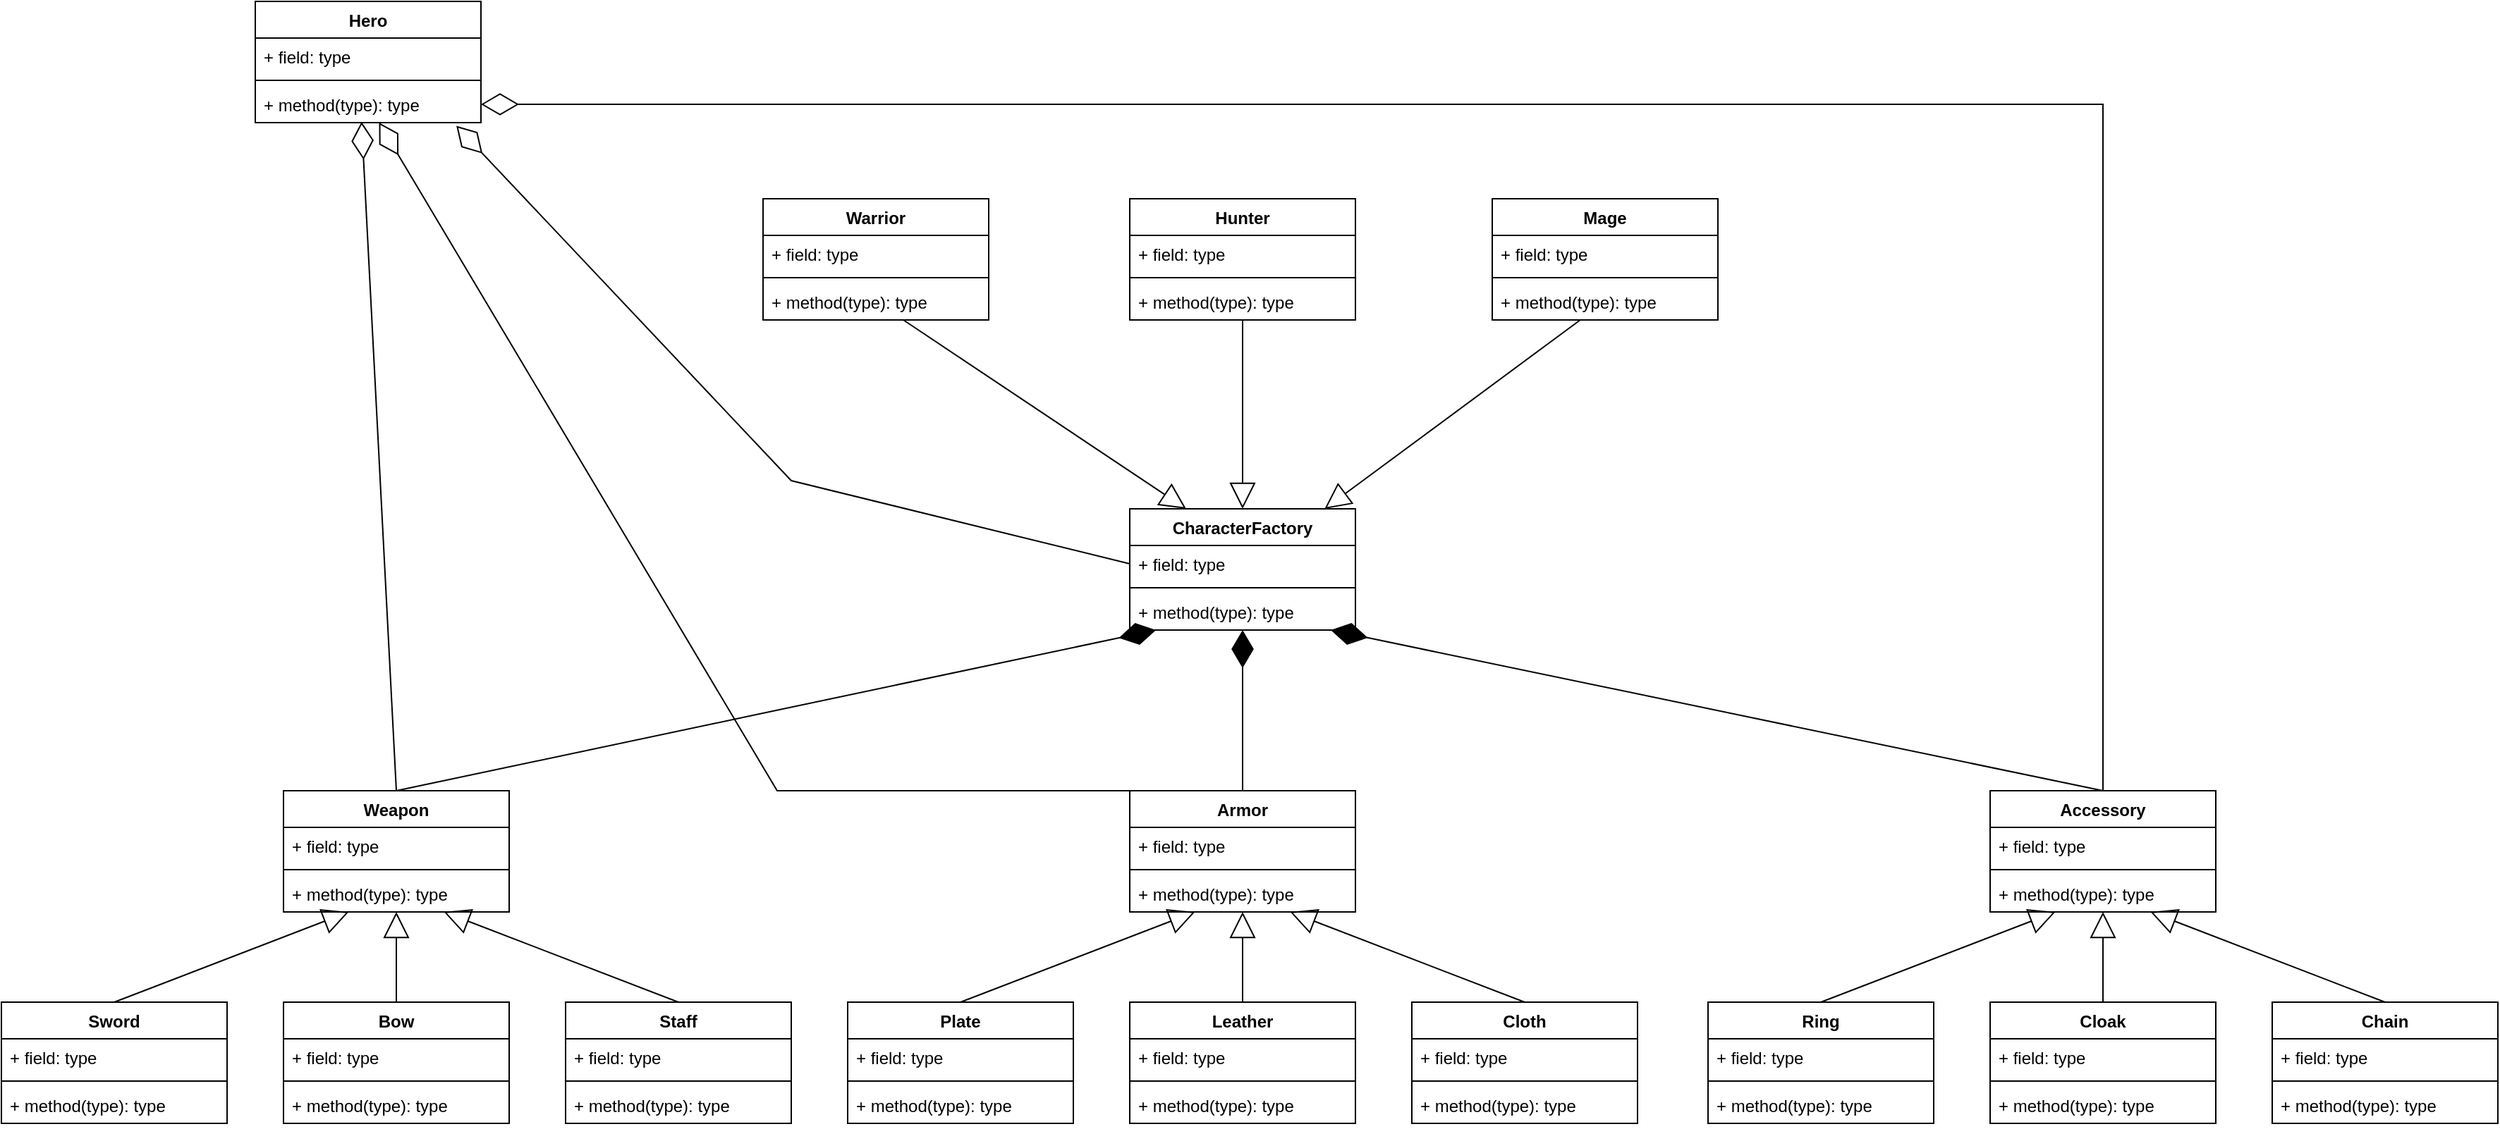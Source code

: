 <mxfile version="21.3.8" type="device">
  <diagram id="C5RBs43oDa-KdzZeNtuy" name="Page-1">
    <mxGraphModel dx="2876" dy="2306" grid="1" gridSize="10" guides="1" tooltips="1" connect="1" arrows="1" fold="1" page="1" pageScale="1" pageWidth="827" pageHeight="1169" math="0" shadow="0">
      <root>
        <mxCell id="WIyWlLk6GJQsqaUBKTNV-0" />
        <mxCell id="WIyWlLk6GJQsqaUBKTNV-1" parent="WIyWlLk6GJQsqaUBKTNV-0" />
        <mxCell id="lAHJFoaxMktdDMMW2xff-0" value="Weapon" style="swimlane;fontStyle=1;align=center;verticalAlign=top;childLayout=stackLayout;horizontal=1;startSize=26;horizontalStack=0;resizeParent=1;resizeParentMax=0;resizeLast=0;collapsible=1;marginBottom=0;whiteSpace=wrap;html=1;" vertex="1" parent="WIyWlLk6GJQsqaUBKTNV-1">
          <mxGeometry x="-30" y="50" width="160" height="86" as="geometry" />
        </mxCell>
        <mxCell id="lAHJFoaxMktdDMMW2xff-1" value="+ field: type" style="text;strokeColor=none;fillColor=none;align=left;verticalAlign=top;spacingLeft=4;spacingRight=4;overflow=hidden;rotatable=0;points=[[0,0.5],[1,0.5]];portConstraint=eastwest;whiteSpace=wrap;html=1;" vertex="1" parent="lAHJFoaxMktdDMMW2xff-0">
          <mxGeometry y="26" width="160" height="26" as="geometry" />
        </mxCell>
        <mxCell id="lAHJFoaxMktdDMMW2xff-2" value="" style="line;strokeWidth=1;fillColor=none;align=left;verticalAlign=middle;spacingTop=-1;spacingLeft=3;spacingRight=3;rotatable=0;labelPosition=right;points=[];portConstraint=eastwest;strokeColor=inherit;" vertex="1" parent="lAHJFoaxMktdDMMW2xff-0">
          <mxGeometry y="52" width="160" height="8" as="geometry" />
        </mxCell>
        <mxCell id="lAHJFoaxMktdDMMW2xff-3" value="+ method(type): type" style="text;strokeColor=none;fillColor=none;align=left;verticalAlign=top;spacingLeft=4;spacingRight=4;overflow=hidden;rotatable=0;points=[[0,0.5],[1,0.5]];portConstraint=eastwest;whiteSpace=wrap;html=1;" vertex="1" parent="lAHJFoaxMktdDMMW2xff-0">
          <mxGeometry y="60" width="160" height="26" as="geometry" />
        </mxCell>
        <mxCell id="lAHJFoaxMktdDMMW2xff-4" value="Armor" style="swimlane;fontStyle=1;align=center;verticalAlign=top;childLayout=stackLayout;horizontal=1;startSize=26;horizontalStack=0;resizeParent=1;resizeParentMax=0;resizeLast=0;collapsible=1;marginBottom=0;whiteSpace=wrap;html=1;" vertex="1" parent="WIyWlLk6GJQsqaUBKTNV-1">
          <mxGeometry x="570" y="50" width="160" height="86" as="geometry" />
        </mxCell>
        <mxCell id="lAHJFoaxMktdDMMW2xff-5" value="+ field: type" style="text;strokeColor=none;fillColor=none;align=left;verticalAlign=top;spacingLeft=4;spacingRight=4;overflow=hidden;rotatable=0;points=[[0,0.5],[1,0.5]];portConstraint=eastwest;whiteSpace=wrap;html=1;" vertex="1" parent="lAHJFoaxMktdDMMW2xff-4">
          <mxGeometry y="26" width="160" height="26" as="geometry" />
        </mxCell>
        <mxCell id="lAHJFoaxMktdDMMW2xff-6" value="" style="line;strokeWidth=1;fillColor=none;align=left;verticalAlign=middle;spacingTop=-1;spacingLeft=3;spacingRight=3;rotatable=0;labelPosition=right;points=[];portConstraint=eastwest;strokeColor=inherit;" vertex="1" parent="lAHJFoaxMktdDMMW2xff-4">
          <mxGeometry y="52" width="160" height="8" as="geometry" />
        </mxCell>
        <mxCell id="lAHJFoaxMktdDMMW2xff-7" value="+ method(type): type" style="text;strokeColor=none;fillColor=none;align=left;verticalAlign=top;spacingLeft=4;spacingRight=4;overflow=hidden;rotatable=0;points=[[0,0.5],[1,0.5]];portConstraint=eastwest;whiteSpace=wrap;html=1;" vertex="1" parent="lAHJFoaxMktdDMMW2xff-4">
          <mxGeometry y="60" width="160" height="26" as="geometry" />
        </mxCell>
        <mxCell id="lAHJFoaxMktdDMMW2xff-8" value="Accessory" style="swimlane;fontStyle=1;align=center;verticalAlign=top;childLayout=stackLayout;horizontal=1;startSize=26;horizontalStack=0;resizeParent=1;resizeParentMax=0;resizeLast=0;collapsible=1;marginBottom=0;whiteSpace=wrap;html=1;" vertex="1" parent="WIyWlLk6GJQsqaUBKTNV-1">
          <mxGeometry x="1180" y="50" width="160" height="86" as="geometry" />
        </mxCell>
        <mxCell id="lAHJFoaxMktdDMMW2xff-9" value="+ field: type" style="text;strokeColor=none;fillColor=none;align=left;verticalAlign=top;spacingLeft=4;spacingRight=4;overflow=hidden;rotatable=0;points=[[0,0.5],[1,0.5]];portConstraint=eastwest;whiteSpace=wrap;html=1;" vertex="1" parent="lAHJFoaxMktdDMMW2xff-8">
          <mxGeometry y="26" width="160" height="26" as="geometry" />
        </mxCell>
        <mxCell id="lAHJFoaxMktdDMMW2xff-10" value="" style="line;strokeWidth=1;fillColor=none;align=left;verticalAlign=middle;spacingTop=-1;spacingLeft=3;spacingRight=3;rotatable=0;labelPosition=right;points=[];portConstraint=eastwest;strokeColor=inherit;" vertex="1" parent="lAHJFoaxMktdDMMW2xff-8">
          <mxGeometry y="52" width="160" height="8" as="geometry" />
        </mxCell>
        <mxCell id="lAHJFoaxMktdDMMW2xff-11" value="+ method(type): type" style="text;strokeColor=none;fillColor=none;align=left;verticalAlign=top;spacingLeft=4;spacingRight=4;overflow=hidden;rotatable=0;points=[[0,0.5],[1,0.5]];portConstraint=eastwest;whiteSpace=wrap;html=1;" vertex="1" parent="lAHJFoaxMktdDMMW2xff-8">
          <mxGeometry y="60" width="160" height="26" as="geometry" />
        </mxCell>
        <mxCell id="lAHJFoaxMktdDMMW2xff-12" value="Sword" style="swimlane;fontStyle=1;align=center;verticalAlign=top;childLayout=stackLayout;horizontal=1;startSize=26;horizontalStack=0;resizeParent=1;resizeParentMax=0;resizeLast=0;collapsible=1;marginBottom=0;whiteSpace=wrap;html=1;" vertex="1" parent="WIyWlLk6GJQsqaUBKTNV-1">
          <mxGeometry x="-230" y="200" width="160" height="86" as="geometry" />
        </mxCell>
        <mxCell id="lAHJFoaxMktdDMMW2xff-13" value="+ field: type" style="text;strokeColor=none;fillColor=none;align=left;verticalAlign=top;spacingLeft=4;spacingRight=4;overflow=hidden;rotatable=0;points=[[0,0.5],[1,0.5]];portConstraint=eastwest;whiteSpace=wrap;html=1;" vertex="1" parent="lAHJFoaxMktdDMMW2xff-12">
          <mxGeometry y="26" width="160" height="26" as="geometry" />
        </mxCell>
        <mxCell id="lAHJFoaxMktdDMMW2xff-14" value="" style="line;strokeWidth=1;fillColor=none;align=left;verticalAlign=middle;spacingTop=-1;spacingLeft=3;spacingRight=3;rotatable=0;labelPosition=right;points=[];portConstraint=eastwest;strokeColor=inherit;" vertex="1" parent="lAHJFoaxMktdDMMW2xff-12">
          <mxGeometry y="52" width="160" height="8" as="geometry" />
        </mxCell>
        <mxCell id="lAHJFoaxMktdDMMW2xff-15" value="+ method(type): type" style="text;strokeColor=none;fillColor=none;align=left;verticalAlign=top;spacingLeft=4;spacingRight=4;overflow=hidden;rotatable=0;points=[[0,0.5],[1,0.5]];portConstraint=eastwest;whiteSpace=wrap;html=1;" vertex="1" parent="lAHJFoaxMktdDMMW2xff-12">
          <mxGeometry y="60" width="160" height="26" as="geometry" />
        </mxCell>
        <mxCell id="lAHJFoaxMktdDMMW2xff-16" value="Bow" style="swimlane;fontStyle=1;align=center;verticalAlign=top;childLayout=stackLayout;horizontal=1;startSize=26;horizontalStack=0;resizeParent=1;resizeParentMax=0;resizeLast=0;collapsible=1;marginBottom=0;whiteSpace=wrap;html=1;" vertex="1" parent="WIyWlLk6GJQsqaUBKTNV-1">
          <mxGeometry x="-30" y="200" width="160" height="86" as="geometry" />
        </mxCell>
        <mxCell id="lAHJFoaxMktdDMMW2xff-17" value="+ field: type" style="text;strokeColor=none;fillColor=none;align=left;verticalAlign=top;spacingLeft=4;spacingRight=4;overflow=hidden;rotatable=0;points=[[0,0.5],[1,0.5]];portConstraint=eastwest;whiteSpace=wrap;html=1;" vertex="1" parent="lAHJFoaxMktdDMMW2xff-16">
          <mxGeometry y="26" width="160" height="26" as="geometry" />
        </mxCell>
        <mxCell id="lAHJFoaxMktdDMMW2xff-18" value="" style="line;strokeWidth=1;fillColor=none;align=left;verticalAlign=middle;spacingTop=-1;spacingLeft=3;spacingRight=3;rotatable=0;labelPosition=right;points=[];portConstraint=eastwest;strokeColor=inherit;" vertex="1" parent="lAHJFoaxMktdDMMW2xff-16">
          <mxGeometry y="52" width="160" height="8" as="geometry" />
        </mxCell>
        <mxCell id="lAHJFoaxMktdDMMW2xff-19" value="+ method(type): type" style="text;strokeColor=none;fillColor=none;align=left;verticalAlign=top;spacingLeft=4;spacingRight=4;overflow=hidden;rotatable=0;points=[[0,0.5],[1,0.5]];portConstraint=eastwest;whiteSpace=wrap;html=1;" vertex="1" parent="lAHJFoaxMktdDMMW2xff-16">
          <mxGeometry y="60" width="160" height="26" as="geometry" />
        </mxCell>
        <mxCell id="lAHJFoaxMktdDMMW2xff-20" value="Staff" style="swimlane;fontStyle=1;align=center;verticalAlign=top;childLayout=stackLayout;horizontal=1;startSize=26;horizontalStack=0;resizeParent=1;resizeParentMax=0;resizeLast=0;collapsible=1;marginBottom=0;whiteSpace=wrap;html=1;" vertex="1" parent="WIyWlLk6GJQsqaUBKTNV-1">
          <mxGeometry x="170" y="200" width="160" height="86" as="geometry" />
        </mxCell>
        <mxCell id="lAHJFoaxMktdDMMW2xff-21" value="+ field: type" style="text;strokeColor=none;fillColor=none;align=left;verticalAlign=top;spacingLeft=4;spacingRight=4;overflow=hidden;rotatable=0;points=[[0,0.5],[1,0.5]];portConstraint=eastwest;whiteSpace=wrap;html=1;" vertex="1" parent="lAHJFoaxMktdDMMW2xff-20">
          <mxGeometry y="26" width="160" height="26" as="geometry" />
        </mxCell>
        <mxCell id="lAHJFoaxMktdDMMW2xff-22" value="" style="line;strokeWidth=1;fillColor=none;align=left;verticalAlign=middle;spacingTop=-1;spacingLeft=3;spacingRight=3;rotatable=0;labelPosition=right;points=[];portConstraint=eastwest;strokeColor=inherit;" vertex="1" parent="lAHJFoaxMktdDMMW2xff-20">
          <mxGeometry y="52" width="160" height="8" as="geometry" />
        </mxCell>
        <mxCell id="lAHJFoaxMktdDMMW2xff-23" value="+ method(type): type" style="text;strokeColor=none;fillColor=none;align=left;verticalAlign=top;spacingLeft=4;spacingRight=4;overflow=hidden;rotatable=0;points=[[0,0.5],[1,0.5]];portConstraint=eastwest;whiteSpace=wrap;html=1;" vertex="1" parent="lAHJFoaxMktdDMMW2xff-20">
          <mxGeometry y="60" width="160" height="26" as="geometry" />
        </mxCell>
        <mxCell id="lAHJFoaxMktdDMMW2xff-24" value="Plate" style="swimlane;fontStyle=1;align=center;verticalAlign=top;childLayout=stackLayout;horizontal=1;startSize=26;horizontalStack=0;resizeParent=1;resizeParentMax=0;resizeLast=0;collapsible=1;marginBottom=0;whiteSpace=wrap;html=1;" vertex="1" parent="WIyWlLk6GJQsqaUBKTNV-1">
          <mxGeometry x="370" y="200" width="160" height="86" as="geometry" />
        </mxCell>
        <mxCell id="lAHJFoaxMktdDMMW2xff-25" value="+ field: type" style="text;strokeColor=none;fillColor=none;align=left;verticalAlign=top;spacingLeft=4;spacingRight=4;overflow=hidden;rotatable=0;points=[[0,0.5],[1,0.5]];portConstraint=eastwest;whiteSpace=wrap;html=1;" vertex="1" parent="lAHJFoaxMktdDMMW2xff-24">
          <mxGeometry y="26" width="160" height="26" as="geometry" />
        </mxCell>
        <mxCell id="lAHJFoaxMktdDMMW2xff-26" value="" style="line;strokeWidth=1;fillColor=none;align=left;verticalAlign=middle;spacingTop=-1;spacingLeft=3;spacingRight=3;rotatable=0;labelPosition=right;points=[];portConstraint=eastwest;strokeColor=inherit;" vertex="1" parent="lAHJFoaxMktdDMMW2xff-24">
          <mxGeometry y="52" width="160" height="8" as="geometry" />
        </mxCell>
        <mxCell id="lAHJFoaxMktdDMMW2xff-27" value="+ method(type): type" style="text;strokeColor=none;fillColor=none;align=left;verticalAlign=top;spacingLeft=4;spacingRight=4;overflow=hidden;rotatable=0;points=[[0,0.5],[1,0.5]];portConstraint=eastwest;whiteSpace=wrap;html=1;" vertex="1" parent="lAHJFoaxMktdDMMW2xff-24">
          <mxGeometry y="60" width="160" height="26" as="geometry" />
        </mxCell>
        <mxCell id="lAHJFoaxMktdDMMW2xff-28" value="Leather" style="swimlane;fontStyle=1;align=center;verticalAlign=top;childLayout=stackLayout;horizontal=1;startSize=26;horizontalStack=0;resizeParent=1;resizeParentMax=0;resizeLast=0;collapsible=1;marginBottom=0;whiteSpace=wrap;html=1;" vertex="1" parent="WIyWlLk6GJQsqaUBKTNV-1">
          <mxGeometry x="570" y="200" width="160" height="86" as="geometry" />
        </mxCell>
        <mxCell id="lAHJFoaxMktdDMMW2xff-29" value="+ field: type" style="text;strokeColor=none;fillColor=none;align=left;verticalAlign=top;spacingLeft=4;spacingRight=4;overflow=hidden;rotatable=0;points=[[0,0.5],[1,0.5]];portConstraint=eastwest;whiteSpace=wrap;html=1;" vertex="1" parent="lAHJFoaxMktdDMMW2xff-28">
          <mxGeometry y="26" width="160" height="26" as="geometry" />
        </mxCell>
        <mxCell id="lAHJFoaxMktdDMMW2xff-30" value="" style="line;strokeWidth=1;fillColor=none;align=left;verticalAlign=middle;spacingTop=-1;spacingLeft=3;spacingRight=3;rotatable=0;labelPosition=right;points=[];portConstraint=eastwest;strokeColor=inherit;" vertex="1" parent="lAHJFoaxMktdDMMW2xff-28">
          <mxGeometry y="52" width="160" height="8" as="geometry" />
        </mxCell>
        <mxCell id="lAHJFoaxMktdDMMW2xff-31" value="+ method(type): type" style="text;strokeColor=none;fillColor=none;align=left;verticalAlign=top;spacingLeft=4;spacingRight=4;overflow=hidden;rotatable=0;points=[[0,0.5],[1,0.5]];portConstraint=eastwest;whiteSpace=wrap;html=1;" vertex="1" parent="lAHJFoaxMktdDMMW2xff-28">
          <mxGeometry y="60" width="160" height="26" as="geometry" />
        </mxCell>
        <mxCell id="lAHJFoaxMktdDMMW2xff-32" value="Cloth" style="swimlane;fontStyle=1;align=center;verticalAlign=top;childLayout=stackLayout;horizontal=1;startSize=26;horizontalStack=0;resizeParent=1;resizeParentMax=0;resizeLast=0;collapsible=1;marginBottom=0;whiteSpace=wrap;html=1;" vertex="1" parent="WIyWlLk6GJQsqaUBKTNV-1">
          <mxGeometry x="770" y="200" width="160" height="86" as="geometry" />
        </mxCell>
        <mxCell id="lAHJFoaxMktdDMMW2xff-33" value="+ field: type" style="text;strokeColor=none;fillColor=none;align=left;verticalAlign=top;spacingLeft=4;spacingRight=4;overflow=hidden;rotatable=0;points=[[0,0.5],[1,0.5]];portConstraint=eastwest;whiteSpace=wrap;html=1;" vertex="1" parent="lAHJFoaxMktdDMMW2xff-32">
          <mxGeometry y="26" width="160" height="26" as="geometry" />
        </mxCell>
        <mxCell id="lAHJFoaxMktdDMMW2xff-34" value="" style="line;strokeWidth=1;fillColor=none;align=left;verticalAlign=middle;spacingTop=-1;spacingLeft=3;spacingRight=3;rotatable=0;labelPosition=right;points=[];portConstraint=eastwest;strokeColor=inherit;" vertex="1" parent="lAHJFoaxMktdDMMW2xff-32">
          <mxGeometry y="52" width="160" height="8" as="geometry" />
        </mxCell>
        <mxCell id="lAHJFoaxMktdDMMW2xff-35" value="+ method(type): type" style="text;strokeColor=none;fillColor=none;align=left;verticalAlign=top;spacingLeft=4;spacingRight=4;overflow=hidden;rotatable=0;points=[[0,0.5],[1,0.5]];portConstraint=eastwest;whiteSpace=wrap;html=1;" vertex="1" parent="lAHJFoaxMktdDMMW2xff-32">
          <mxGeometry y="60" width="160" height="26" as="geometry" />
        </mxCell>
        <mxCell id="lAHJFoaxMktdDMMW2xff-36" value="Ring" style="swimlane;fontStyle=1;align=center;verticalAlign=top;childLayout=stackLayout;horizontal=1;startSize=26;horizontalStack=0;resizeParent=1;resizeParentMax=0;resizeLast=0;collapsible=1;marginBottom=0;whiteSpace=wrap;html=1;" vertex="1" parent="WIyWlLk6GJQsqaUBKTNV-1">
          <mxGeometry x="980" y="200" width="160" height="86" as="geometry" />
        </mxCell>
        <mxCell id="lAHJFoaxMktdDMMW2xff-37" value="+ field: type" style="text;strokeColor=none;fillColor=none;align=left;verticalAlign=top;spacingLeft=4;spacingRight=4;overflow=hidden;rotatable=0;points=[[0,0.5],[1,0.5]];portConstraint=eastwest;whiteSpace=wrap;html=1;" vertex="1" parent="lAHJFoaxMktdDMMW2xff-36">
          <mxGeometry y="26" width="160" height="26" as="geometry" />
        </mxCell>
        <mxCell id="lAHJFoaxMktdDMMW2xff-38" value="" style="line;strokeWidth=1;fillColor=none;align=left;verticalAlign=middle;spacingTop=-1;spacingLeft=3;spacingRight=3;rotatable=0;labelPosition=right;points=[];portConstraint=eastwest;strokeColor=inherit;" vertex="1" parent="lAHJFoaxMktdDMMW2xff-36">
          <mxGeometry y="52" width="160" height="8" as="geometry" />
        </mxCell>
        <mxCell id="lAHJFoaxMktdDMMW2xff-39" value="+ method(type): type" style="text;strokeColor=none;fillColor=none;align=left;verticalAlign=top;spacingLeft=4;spacingRight=4;overflow=hidden;rotatable=0;points=[[0,0.5],[1,0.5]];portConstraint=eastwest;whiteSpace=wrap;html=1;" vertex="1" parent="lAHJFoaxMktdDMMW2xff-36">
          <mxGeometry y="60" width="160" height="26" as="geometry" />
        </mxCell>
        <mxCell id="lAHJFoaxMktdDMMW2xff-40" value="Cloak" style="swimlane;fontStyle=1;align=center;verticalAlign=top;childLayout=stackLayout;horizontal=1;startSize=26;horizontalStack=0;resizeParent=1;resizeParentMax=0;resizeLast=0;collapsible=1;marginBottom=0;whiteSpace=wrap;html=1;" vertex="1" parent="WIyWlLk6GJQsqaUBKTNV-1">
          <mxGeometry x="1180" y="200" width="160" height="86" as="geometry" />
        </mxCell>
        <mxCell id="lAHJFoaxMktdDMMW2xff-41" value="+ field: type" style="text;strokeColor=none;fillColor=none;align=left;verticalAlign=top;spacingLeft=4;spacingRight=4;overflow=hidden;rotatable=0;points=[[0,0.5],[1,0.5]];portConstraint=eastwest;whiteSpace=wrap;html=1;" vertex="1" parent="lAHJFoaxMktdDMMW2xff-40">
          <mxGeometry y="26" width="160" height="26" as="geometry" />
        </mxCell>
        <mxCell id="lAHJFoaxMktdDMMW2xff-42" value="" style="line;strokeWidth=1;fillColor=none;align=left;verticalAlign=middle;spacingTop=-1;spacingLeft=3;spacingRight=3;rotatable=0;labelPosition=right;points=[];portConstraint=eastwest;strokeColor=inherit;" vertex="1" parent="lAHJFoaxMktdDMMW2xff-40">
          <mxGeometry y="52" width="160" height="8" as="geometry" />
        </mxCell>
        <mxCell id="lAHJFoaxMktdDMMW2xff-43" value="+ method(type): type" style="text;strokeColor=none;fillColor=none;align=left;verticalAlign=top;spacingLeft=4;spacingRight=4;overflow=hidden;rotatable=0;points=[[0,0.5],[1,0.5]];portConstraint=eastwest;whiteSpace=wrap;html=1;" vertex="1" parent="lAHJFoaxMktdDMMW2xff-40">
          <mxGeometry y="60" width="160" height="26" as="geometry" />
        </mxCell>
        <mxCell id="lAHJFoaxMktdDMMW2xff-44" value="Chain" style="swimlane;fontStyle=1;align=center;verticalAlign=top;childLayout=stackLayout;horizontal=1;startSize=26;horizontalStack=0;resizeParent=1;resizeParentMax=0;resizeLast=0;collapsible=1;marginBottom=0;whiteSpace=wrap;html=1;" vertex="1" parent="WIyWlLk6GJQsqaUBKTNV-1">
          <mxGeometry x="1380" y="200" width="160" height="86" as="geometry" />
        </mxCell>
        <mxCell id="lAHJFoaxMktdDMMW2xff-45" value="+ field: type" style="text;strokeColor=none;fillColor=none;align=left;verticalAlign=top;spacingLeft=4;spacingRight=4;overflow=hidden;rotatable=0;points=[[0,0.5],[1,0.5]];portConstraint=eastwest;whiteSpace=wrap;html=1;" vertex="1" parent="lAHJFoaxMktdDMMW2xff-44">
          <mxGeometry y="26" width="160" height="26" as="geometry" />
        </mxCell>
        <mxCell id="lAHJFoaxMktdDMMW2xff-46" value="" style="line;strokeWidth=1;fillColor=none;align=left;verticalAlign=middle;spacingTop=-1;spacingLeft=3;spacingRight=3;rotatable=0;labelPosition=right;points=[];portConstraint=eastwest;strokeColor=inherit;" vertex="1" parent="lAHJFoaxMktdDMMW2xff-44">
          <mxGeometry y="52" width="160" height="8" as="geometry" />
        </mxCell>
        <mxCell id="lAHJFoaxMktdDMMW2xff-47" value="+ method(type): type" style="text;strokeColor=none;fillColor=none;align=left;verticalAlign=top;spacingLeft=4;spacingRight=4;overflow=hidden;rotatable=0;points=[[0,0.5],[1,0.5]];portConstraint=eastwest;whiteSpace=wrap;html=1;" vertex="1" parent="lAHJFoaxMktdDMMW2xff-44">
          <mxGeometry y="60" width="160" height="26" as="geometry" />
        </mxCell>
        <mxCell id="lAHJFoaxMktdDMMW2xff-48" value="CharacterFactory" style="swimlane;fontStyle=1;align=center;verticalAlign=top;childLayout=stackLayout;horizontal=1;startSize=26;horizontalStack=0;resizeParent=1;resizeParentMax=0;resizeLast=0;collapsible=1;marginBottom=0;whiteSpace=wrap;html=1;" vertex="1" parent="WIyWlLk6GJQsqaUBKTNV-1">
          <mxGeometry x="570" y="-150" width="160" height="86" as="geometry" />
        </mxCell>
        <mxCell id="lAHJFoaxMktdDMMW2xff-49" value="+ field: type" style="text;strokeColor=none;fillColor=none;align=left;verticalAlign=top;spacingLeft=4;spacingRight=4;overflow=hidden;rotatable=0;points=[[0,0.5],[1,0.5]];portConstraint=eastwest;whiteSpace=wrap;html=1;" vertex="1" parent="lAHJFoaxMktdDMMW2xff-48">
          <mxGeometry y="26" width="160" height="26" as="geometry" />
        </mxCell>
        <mxCell id="lAHJFoaxMktdDMMW2xff-50" value="" style="line;strokeWidth=1;fillColor=none;align=left;verticalAlign=middle;spacingTop=-1;spacingLeft=3;spacingRight=3;rotatable=0;labelPosition=right;points=[];portConstraint=eastwest;strokeColor=inherit;" vertex="1" parent="lAHJFoaxMktdDMMW2xff-48">
          <mxGeometry y="52" width="160" height="8" as="geometry" />
        </mxCell>
        <mxCell id="lAHJFoaxMktdDMMW2xff-51" value="+ method(type): type" style="text;strokeColor=none;fillColor=none;align=left;verticalAlign=top;spacingLeft=4;spacingRight=4;overflow=hidden;rotatable=0;points=[[0,0.5],[1,0.5]];portConstraint=eastwest;whiteSpace=wrap;html=1;" vertex="1" parent="lAHJFoaxMktdDMMW2xff-48">
          <mxGeometry y="60" width="160" height="26" as="geometry" />
        </mxCell>
        <mxCell id="lAHJFoaxMktdDMMW2xff-52" value="Warrior" style="swimlane;fontStyle=1;align=center;verticalAlign=top;childLayout=stackLayout;horizontal=1;startSize=26;horizontalStack=0;resizeParent=1;resizeParentMax=0;resizeLast=0;collapsible=1;marginBottom=0;whiteSpace=wrap;html=1;" vertex="1" parent="WIyWlLk6GJQsqaUBKTNV-1">
          <mxGeometry x="310" y="-370" width="160" height="86" as="geometry" />
        </mxCell>
        <mxCell id="lAHJFoaxMktdDMMW2xff-53" value="+ field: type" style="text;strokeColor=none;fillColor=none;align=left;verticalAlign=top;spacingLeft=4;spacingRight=4;overflow=hidden;rotatable=0;points=[[0,0.5],[1,0.5]];portConstraint=eastwest;whiteSpace=wrap;html=1;" vertex="1" parent="lAHJFoaxMktdDMMW2xff-52">
          <mxGeometry y="26" width="160" height="26" as="geometry" />
        </mxCell>
        <mxCell id="lAHJFoaxMktdDMMW2xff-54" value="" style="line;strokeWidth=1;fillColor=none;align=left;verticalAlign=middle;spacingTop=-1;spacingLeft=3;spacingRight=3;rotatable=0;labelPosition=right;points=[];portConstraint=eastwest;strokeColor=inherit;" vertex="1" parent="lAHJFoaxMktdDMMW2xff-52">
          <mxGeometry y="52" width="160" height="8" as="geometry" />
        </mxCell>
        <mxCell id="lAHJFoaxMktdDMMW2xff-55" value="+ method(type): type" style="text;strokeColor=none;fillColor=none;align=left;verticalAlign=top;spacingLeft=4;spacingRight=4;overflow=hidden;rotatable=0;points=[[0,0.5],[1,0.5]];portConstraint=eastwest;whiteSpace=wrap;html=1;" vertex="1" parent="lAHJFoaxMktdDMMW2xff-52">
          <mxGeometry y="60" width="160" height="26" as="geometry" />
        </mxCell>
        <mxCell id="lAHJFoaxMktdDMMW2xff-56" value="Hunter" style="swimlane;fontStyle=1;align=center;verticalAlign=top;childLayout=stackLayout;horizontal=1;startSize=26;horizontalStack=0;resizeParent=1;resizeParentMax=0;resizeLast=0;collapsible=1;marginBottom=0;whiteSpace=wrap;html=1;" vertex="1" parent="WIyWlLk6GJQsqaUBKTNV-1">
          <mxGeometry x="570" y="-370" width="160" height="86" as="geometry" />
        </mxCell>
        <mxCell id="lAHJFoaxMktdDMMW2xff-57" value="+ field: type" style="text;strokeColor=none;fillColor=none;align=left;verticalAlign=top;spacingLeft=4;spacingRight=4;overflow=hidden;rotatable=0;points=[[0,0.5],[1,0.5]];portConstraint=eastwest;whiteSpace=wrap;html=1;" vertex="1" parent="lAHJFoaxMktdDMMW2xff-56">
          <mxGeometry y="26" width="160" height="26" as="geometry" />
        </mxCell>
        <mxCell id="lAHJFoaxMktdDMMW2xff-58" value="" style="line;strokeWidth=1;fillColor=none;align=left;verticalAlign=middle;spacingTop=-1;spacingLeft=3;spacingRight=3;rotatable=0;labelPosition=right;points=[];portConstraint=eastwest;strokeColor=inherit;" vertex="1" parent="lAHJFoaxMktdDMMW2xff-56">
          <mxGeometry y="52" width="160" height="8" as="geometry" />
        </mxCell>
        <mxCell id="lAHJFoaxMktdDMMW2xff-59" value="+ method(type): type" style="text;strokeColor=none;fillColor=none;align=left;verticalAlign=top;spacingLeft=4;spacingRight=4;overflow=hidden;rotatable=0;points=[[0,0.5],[1,0.5]];portConstraint=eastwest;whiteSpace=wrap;html=1;" vertex="1" parent="lAHJFoaxMktdDMMW2xff-56">
          <mxGeometry y="60" width="160" height="26" as="geometry" />
        </mxCell>
        <mxCell id="lAHJFoaxMktdDMMW2xff-60" value="Mage" style="swimlane;fontStyle=1;align=center;verticalAlign=top;childLayout=stackLayout;horizontal=1;startSize=26;horizontalStack=0;resizeParent=1;resizeParentMax=0;resizeLast=0;collapsible=1;marginBottom=0;whiteSpace=wrap;html=1;" vertex="1" parent="WIyWlLk6GJQsqaUBKTNV-1">
          <mxGeometry x="827" y="-370" width="160" height="86" as="geometry" />
        </mxCell>
        <mxCell id="lAHJFoaxMktdDMMW2xff-61" value="+ field: type" style="text;strokeColor=none;fillColor=none;align=left;verticalAlign=top;spacingLeft=4;spacingRight=4;overflow=hidden;rotatable=0;points=[[0,0.5],[1,0.5]];portConstraint=eastwest;whiteSpace=wrap;html=1;" vertex="1" parent="lAHJFoaxMktdDMMW2xff-60">
          <mxGeometry y="26" width="160" height="26" as="geometry" />
        </mxCell>
        <mxCell id="lAHJFoaxMktdDMMW2xff-62" value="" style="line;strokeWidth=1;fillColor=none;align=left;verticalAlign=middle;spacingTop=-1;spacingLeft=3;spacingRight=3;rotatable=0;labelPosition=right;points=[];portConstraint=eastwest;strokeColor=inherit;" vertex="1" parent="lAHJFoaxMktdDMMW2xff-60">
          <mxGeometry y="52" width="160" height="8" as="geometry" />
        </mxCell>
        <mxCell id="lAHJFoaxMktdDMMW2xff-63" value="+ method(type): type" style="text;strokeColor=none;fillColor=none;align=left;verticalAlign=top;spacingLeft=4;spacingRight=4;overflow=hidden;rotatable=0;points=[[0,0.5],[1,0.5]];portConstraint=eastwest;whiteSpace=wrap;html=1;" vertex="1" parent="lAHJFoaxMktdDMMW2xff-60">
          <mxGeometry y="60" width="160" height="26" as="geometry" />
        </mxCell>
        <mxCell id="lAHJFoaxMktdDMMW2xff-64" value="Hero" style="swimlane;fontStyle=1;align=center;verticalAlign=top;childLayout=stackLayout;horizontal=1;startSize=26;horizontalStack=0;resizeParent=1;resizeParentMax=0;resizeLast=0;collapsible=1;marginBottom=0;whiteSpace=wrap;html=1;" vertex="1" parent="WIyWlLk6GJQsqaUBKTNV-1">
          <mxGeometry x="-50" y="-510" width="160" height="86" as="geometry" />
        </mxCell>
        <mxCell id="lAHJFoaxMktdDMMW2xff-65" value="+ field: type" style="text;strokeColor=none;fillColor=none;align=left;verticalAlign=top;spacingLeft=4;spacingRight=4;overflow=hidden;rotatable=0;points=[[0,0.5],[1,0.5]];portConstraint=eastwest;whiteSpace=wrap;html=1;" vertex="1" parent="lAHJFoaxMktdDMMW2xff-64">
          <mxGeometry y="26" width="160" height="26" as="geometry" />
        </mxCell>
        <mxCell id="lAHJFoaxMktdDMMW2xff-66" value="" style="line;strokeWidth=1;fillColor=none;align=left;verticalAlign=middle;spacingTop=-1;spacingLeft=3;spacingRight=3;rotatable=0;labelPosition=right;points=[];portConstraint=eastwest;strokeColor=inherit;" vertex="1" parent="lAHJFoaxMktdDMMW2xff-64">
          <mxGeometry y="52" width="160" height="8" as="geometry" />
        </mxCell>
        <mxCell id="lAHJFoaxMktdDMMW2xff-67" value="+ method(type): type" style="text;strokeColor=none;fillColor=none;align=left;verticalAlign=top;spacingLeft=4;spacingRight=4;overflow=hidden;rotatable=0;points=[[0,0.5],[1,0.5]];portConstraint=eastwest;whiteSpace=wrap;html=1;" vertex="1" parent="lAHJFoaxMktdDMMW2xff-64">
          <mxGeometry y="60" width="160" height="26" as="geometry" />
        </mxCell>
        <mxCell id="lAHJFoaxMktdDMMW2xff-68" value="" style="endArrow=block;endSize=16;endFill=0;html=1;rounded=0;exitX=0.5;exitY=0;exitDx=0;exitDy=0;" edge="1" parent="WIyWlLk6GJQsqaUBKTNV-1" source="lAHJFoaxMktdDMMW2xff-12" target="lAHJFoaxMktdDMMW2xff-3">
          <mxGeometry width="160" relative="1" as="geometry">
            <mxPoint x="-190" y="160" as="sourcePoint" />
            <mxPoint x="-30" y="160" as="targetPoint" />
          </mxGeometry>
        </mxCell>
        <mxCell id="lAHJFoaxMktdDMMW2xff-69" value="" style="endArrow=block;endSize=16;endFill=0;html=1;rounded=0;exitX=0.5;exitY=0;exitDx=0;exitDy=0;" edge="1" parent="WIyWlLk6GJQsqaUBKTNV-1" source="lAHJFoaxMktdDMMW2xff-16" target="lAHJFoaxMktdDMMW2xff-3">
          <mxGeometry width="160" relative="1" as="geometry">
            <mxPoint x="340" y="320" as="sourcePoint" />
            <mxPoint x="500" y="320" as="targetPoint" />
          </mxGeometry>
        </mxCell>
        <mxCell id="lAHJFoaxMktdDMMW2xff-70" value="" style="endArrow=block;endSize=16;endFill=0;html=1;rounded=0;exitX=0.5;exitY=0;exitDx=0;exitDy=0;" edge="1" parent="WIyWlLk6GJQsqaUBKTNV-1" source="lAHJFoaxMktdDMMW2xff-20" target="lAHJFoaxMktdDMMW2xff-3">
          <mxGeometry width="160" relative="1" as="geometry">
            <mxPoint x="350" y="330" as="sourcePoint" />
            <mxPoint x="510" y="330" as="targetPoint" />
          </mxGeometry>
        </mxCell>
        <mxCell id="lAHJFoaxMktdDMMW2xff-71" value="" style="endArrow=block;endSize=16;endFill=0;html=1;rounded=0;exitX=0.5;exitY=0;exitDx=0;exitDy=0;" edge="1" parent="WIyWlLk6GJQsqaUBKTNV-1" source="lAHJFoaxMktdDMMW2xff-24" target="lAHJFoaxMktdDMMW2xff-7">
          <mxGeometry width="160" relative="1" as="geometry">
            <mxPoint x="350" y="160" as="sourcePoint" />
            <mxPoint x="510" y="160" as="targetPoint" />
          </mxGeometry>
        </mxCell>
        <mxCell id="lAHJFoaxMktdDMMW2xff-77" value="" style="endArrow=block;endSize=16;endFill=0;html=1;rounded=0;exitX=0.5;exitY=0;exitDx=0;exitDy=0;" edge="1" parent="WIyWlLk6GJQsqaUBKTNV-1" source="lAHJFoaxMktdDMMW2xff-28" target="lAHJFoaxMktdDMMW2xff-7">
          <mxGeometry width="160" relative="1" as="geometry">
            <mxPoint x="340" y="350" as="sourcePoint" />
            <mxPoint x="500" y="350" as="targetPoint" />
          </mxGeometry>
        </mxCell>
        <mxCell id="lAHJFoaxMktdDMMW2xff-78" value="" style="endArrow=block;endSize=16;endFill=0;html=1;rounded=0;exitX=0.5;exitY=0;exitDx=0;exitDy=0;" edge="1" parent="WIyWlLk6GJQsqaUBKTNV-1" source="lAHJFoaxMktdDMMW2xff-32" target="lAHJFoaxMktdDMMW2xff-7">
          <mxGeometry width="160" relative="1" as="geometry">
            <mxPoint x="350" y="360" as="sourcePoint" />
            <mxPoint x="510" y="360" as="targetPoint" />
          </mxGeometry>
        </mxCell>
        <mxCell id="lAHJFoaxMktdDMMW2xff-79" value="" style="endArrow=block;endSize=16;endFill=0;html=1;rounded=0;exitX=0.5;exitY=0;exitDx=0;exitDy=0;" edge="1" parent="WIyWlLk6GJQsqaUBKTNV-1" source="lAHJFoaxMktdDMMW2xff-36" target="lAHJFoaxMktdDMMW2xff-11">
          <mxGeometry width="160" relative="1" as="geometry">
            <mxPoint x="1570" y="80" as="sourcePoint" />
            <mxPoint x="1730" y="80" as="targetPoint" />
          </mxGeometry>
        </mxCell>
        <mxCell id="lAHJFoaxMktdDMMW2xff-80" value="" style="endArrow=block;endSize=16;endFill=0;html=1;rounded=0;exitX=0.5;exitY=0;exitDx=0;exitDy=0;" edge="1" parent="WIyWlLk6GJQsqaUBKTNV-1" source="lAHJFoaxMktdDMMW2xff-40" target="lAHJFoaxMktdDMMW2xff-11">
          <mxGeometry width="160" relative="1" as="geometry">
            <mxPoint x="1580" y="90" as="sourcePoint" />
            <mxPoint x="1740" y="90" as="targetPoint" />
          </mxGeometry>
        </mxCell>
        <mxCell id="lAHJFoaxMktdDMMW2xff-81" value="" style="endArrow=block;endSize=16;endFill=0;html=1;rounded=0;exitX=0.5;exitY=0;exitDx=0;exitDy=0;" edge="1" parent="WIyWlLk6GJQsqaUBKTNV-1" source="lAHJFoaxMktdDMMW2xff-44" target="lAHJFoaxMktdDMMW2xff-11">
          <mxGeometry width="160" relative="1" as="geometry">
            <mxPoint x="1590" y="100" as="sourcePoint" />
            <mxPoint x="1750" y="100" as="targetPoint" />
          </mxGeometry>
        </mxCell>
        <mxCell id="lAHJFoaxMktdDMMW2xff-86" value="" style="endArrow=diamondThin;endFill=1;endSize=24;html=1;rounded=0;exitX=0.5;exitY=0;exitDx=0;exitDy=0;" edge="1" parent="WIyWlLk6GJQsqaUBKTNV-1" source="lAHJFoaxMktdDMMW2xff-0" target="lAHJFoaxMktdDMMW2xff-51">
          <mxGeometry width="160" relative="1" as="geometry">
            <mxPoint x="210" y="20" as="sourcePoint" />
            <mxPoint x="370" y="20" as="targetPoint" />
          </mxGeometry>
        </mxCell>
        <mxCell id="lAHJFoaxMktdDMMW2xff-87" value="" style="endArrow=diamondThin;endFill=1;endSize=24;html=1;rounded=0;exitX=0.5;exitY=0;exitDx=0;exitDy=0;" edge="1" parent="WIyWlLk6GJQsqaUBKTNV-1" source="lAHJFoaxMktdDMMW2xff-4" target="lAHJFoaxMktdDMMW2xff-51">
          <mxGeometry width="160" relative="1" as="geometry">
            <mxPoint x="570" y="100" as="sourcePoint" />
            <mxPoint x="730" y="100" as="targetPoint" />
          </mxGeometry>
        </mxCell>
        <mxCell id="lAHJFoaxMktdDMMW2xff-88" value="" style="endArrow=diamondThin;endFill=1;endSize=24;html=1;rounded=0;exitX=0.5;exitY=0;exitDx=0;exitDy=0;" edge="1" parent="WIyWlLk6GJQsqaUBKTNV-1" source="lAHJFoaxMktdDMMW2xff-8" target="lAHJFoaxMktdDMMW2xff-51">
          <mxGeometry width="160" relative="1" as="geometry">
            <mxPoint x="570" y="100" as="sourcePoint" />
            <mxPoint x="730" y="100" as="targetPoint" />
          </mxGeometry>
        </mxCell>
        <mxCell id="lAHJFoaxMktdDMMW2xff-89" value="" style="endArrow=block;endSize=16;endFill=0;html=1;rounded=0;entryX=0.5;entryY=0;entryDx=0;entryDy=0;" edge="1" parent="WIyWlLk6GJQsqaUBKTNV-1" source="lAHJFoaxMktdDMMW2xff-59" target="lAHJFoaxMktdDMMW2xff-48">
          <mxGeometry width="160" relative="1" as="geometry">
            <mxPoint x="254" y="-150" as="sourcePoint" />
            <mxPoint x="414" y="-150" as="targetPoint" />
          </mxGeometry>
        </mxCell>
        <mxCell id="lAHJFoaxMktdDMMW2xff-91" value="" style="endArrow=block;endSize=16;endFill=0;html=1;rounded=0;" edge="1" parent="WIyWlLk6GJQsqaUBKTNV-1" source="lAHJFoaxMktdDMMW2xff-63" target="lAHJFoaxMktdDMMW2xff-48">
          <mxGeometry width="160" relative="1" as="geometry">
            <mxPoint x="264" y="-140" as="sourcePoint" />
            <mxPoint x="424" y="-140" as="targetPoint" />
          </mxGeometry>
        </mxCell>
        <mxCell id="lAHJFoaxMktdDMMW2xff-92" value="" style="endArrow=block;endSize=16;endFill=0;html=1;rounded=0;entryX=0.25;entryY=0;entryDx=0;entryDy=0;" edge="1" parent="WIyWlLk6GJQsqaUBKTNV-1" source="lAHJFoaxMktdDMMW2xff-55" target="lAHJFoaxMktdDMMW2xff-48">
          <mxGeometry width="160" relative="1" as="geometry">
            <mxPoint x="274" y="-130" as="sourcePoint" />
            <mxPoint x="480" y="-160" as="targetPoint" />
          </mxGeometry>
        </mxCell>
        <mxCell id="lAHJFoaxMktdDMMW2xff-93" value="" style="endArrow=diamondThin;endFill=0;endSize=24;html=1;rounded=0;exitX=0.5;exitY=0;exitDx=0;exitDy=0;" edge="1" parent="WIyWlLk6GJQsqaUBKTNV-1" source="lAHJFoaxMktdDMMW2xff-4" target="lAHJFoaxMktdDMMW2xff-67">
          <mxGeometry width="160" relative="1" as="geometry">
            <mxPoint x="70" y="-230" as="sourcePoint" />
            <mxPoint x="230" y="-230" as="targetPoint" />
            <Array as="points">
              <mxPoint x="320" y="50" />
            </Array>
          </mxGeometry>
        </mxCell>
        <mxCell id="lAHJFoaxMktdDMMW2xff-94" value="" style="endArrow=diamondThin;endFill=0;endSize=24;html=1;rounded=0;" edge="1" parent="WIyWlLk6GJQsqaUBKTNV-1" source="lAHJFoaxMktdDMMW2xff-8" target="lAHJFoaxMktdDMMW2xff-67">
          <mxGeometry width="160" relative="1" as="geometry">
            <mxPoint x="80" y="-220" as="sourcePoint" />
            <mxPoint x="240" y="-220" as="targetPoint" />
            <Array as="points">
              <mxPoint x="1260" y="-437" />
            </Array>
          </mxGeometry>
        </mxCell>
        <mxCell id="lAHJFoaxMktdDMMW2xff-95" value="" style="endArrow=diamondThin;endFill=0;endSize=24;html=1;rounded=0;exitX=0.5;exitY=0;exitDx=0;exitDy=0;entryX=0.471;entryY=0.978;entryDx=0;entryDy=0;entryPerimeter=0;" edge="1" parent="WIyWlLk6GJQsqaUBKTNV-1" source="lAHJFoaxMktdDMMW2xff-0" target="lAHJFoaxMktdDMMW2xff-67">
          <mxGeometry width="160" relative="1" as="geometry">
            <mxPoint x="480" y="-430" as="sourcePoint" />
            <mxPoint x="-150" y="-200" as="targetPoint" />
          </mxGeometry>
        </mxCell>
        <mxCell id="lAHJFoaxMktdDMMW2xff-98" value="" style="endArrow=diamondThin;endFill=0;endSize=24;html=1;rounded=0;entryX=0.891;entryY=1.088;entryDx=0;entryDy=0;entryPerimeter=0;exitX=0;exitY=0.5;exitDx=0;exitDy=0;" edge="1" parent="WIyWlLk6GJQsqaUBKTNV-1" source="lAHJFoaxMktdDMMW2xff-49" target="lAHJFoaxMktdDMMW2xff-67">
          <mxGeometry width="160" relative="1" as="geometry">
            <mxPoint x="380" y="-140" as="sourcePoint" />
            <mxPoint x="610" y="-130" as="targetPoint" />
            <Array as="points">
              <mxPoint x="330" y="-170" />
            </Array>
          </mxGeometry>
        </mxCell>
      </root>
    </mxGraphModel>
  </diagram>
</mxfile>
